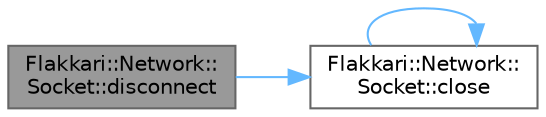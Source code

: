 digraph "Flakkari::Network::Socket::disconnect"
{
 // LATEX_PDF_SIZE
  bgcolor="transparent";
  edge [fontname=Helvetica,fontsize=10,labelfontname=Helvetica,labelfontsize=10];
  node [fontname=Helvetica,fontsize=10,shape=box,height=0.2,width=0.4];
  rankdir="LR";
  Node1 [id="Node000001",label="Flakkari::Network::\lSocket::disconnect",height=0.2,width=0.4,color="gray40", fillcolor="grey60", style="filled", fontcolor="black",tooltip="Disconnect from the server."];
  Node1 -> Node2 [id="edge1_Node000001_Node000002",color="steelblue1",style="solid",tooltip=" "];
  Node2 [id="Node000002",label="Flakkari::Network::\lSocket::close",height=0.2,width=0.4,color="grey40", fillcolor="white", style="filled",URL="$d2/dea/classFlakkari_1_1Network_1_1Socket.html#a1cd2ff590c45ec06127f754cb1e74819",tooltip="Close the socket."];
  Node2 -> Node2 [id="edge2_Node000002_Node000002",color="steelblue1",style="solid",tooltip=" "];
}
